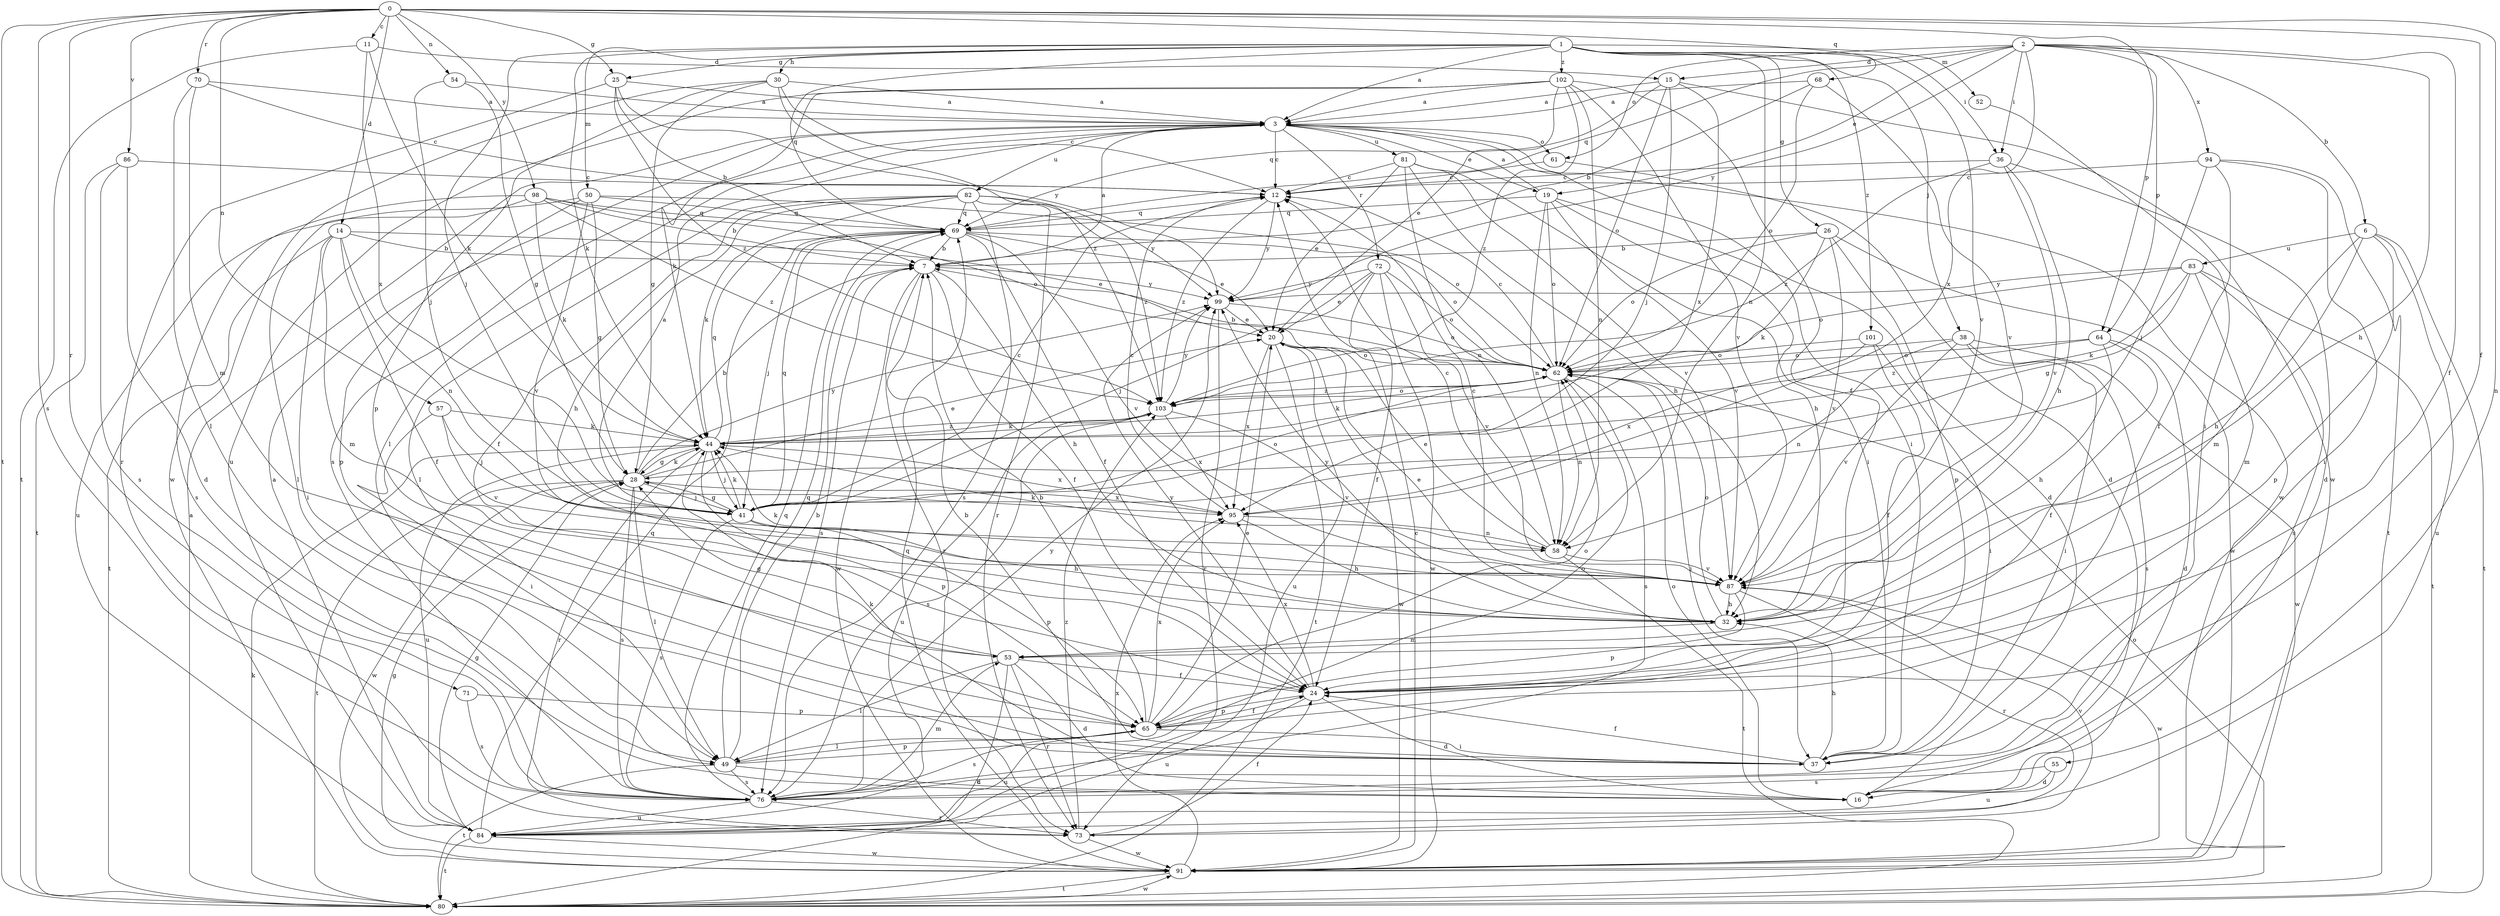 strict digraph  {
0;
1;
2;
3;
6;
7;
11;
12;
14;
15;
16;
19;
20;
24;
25;
26;
28;
30;
32;
36;
37;
38;
41;
44;
49;
50;
52;
53;
54;
55;
57;
58;
61;
62;
64;
65;
68;
69;
70;
71;
72;
73;
76;
80;
81;
82;
83;
84;
86;
87;
91;
94;
95;
98;
99;
101;
102;
103;
0 -> 11  [label=c];
0 -> 14  [label=d];
0 -> 24  [label=f];
0 -> 25  [label=g];
0 -> 54  [label=n];
0 -> 55  [label=n];
0 -> 57  [label=n];
0 -> 64  [label=p];
0 -> 68  [label=q];
0 -> 70  [label=r];
0 -> 71  [label=r];
0 -> 76  [label=s];
0 -> 80  [label=t];
0 -> 86  [label=v];
0 -> 98  [label=y];
1 -> 3  [label=a];
1 -> 25  [label=g];
1 -> 26  [label=g];
1 -> 30  [label=h];
1 -> 36  [label=i];
1 -> 38  [label=j];
1 -> 41  [label=j];
1 -> 44  [label=k];
1 -> 50  [label=m];
1 -> 52  [label=m];
1 -> 58  [label=n];
1 -> 69  [label=q];
1 -> 87  [label=v];
1 -> 101  [label=z];
1 -> 102  [label=z];
2 -> 6  [label=b];
2 -> 15  [label=d];
2 -> 19  [label=e];
2 -> 24  [label=f];
2 -> 32  [label=h];
2 -> 36  [label=i];
2 -> 61  [label=o];
2 -> 64  [label=p];
2 -> 69  [label=q];
2 -> 94  [label=x];
2 -> 95  [label=x];
2 -> 99  [label=y];
3 -> 12  [label=c];
3 -> 19  [label=e];
3 -> 37  [label=i];
3 -> 49  [label=l];
3 -> 61  [label=o];
3 -> 72  [label=r];
3 -> 76  [label=s];
3 -> 81  [label=u];
3 -> 82  [label=u];
3 -> 91  [label=w];
6 -> 32  [label=h];
6 -> 53  [label=m];
6 -> 65  [label=p];
6 -> 80  [label=t];
6 -> 83  [label=u];
6 -> 84  [label=u];
7 -> 3  [label=a];
7 -> 24  [label=f];
7 -> 32  [label=h];
7 -> 73  [label=r];
7 -> 76  [label=s];
7 -> 91  [label=w];
7 -> 99  [label=y];
11 -> 15  [label=d];
11 -> 44  [label=k];
11 -> 80  [label=t];
11 -> 95  [label=x];
12 -> 69  [label=q];
12 -> 99  [label=y];
12 -> 103  [label=z];
14 -> 7  [label=b];
14 -> 20  [label=e];
14 -> 24  [label=f];
14 -> 37  [label=i];
14 -> 53  [label=m];
14 -> 58  [label=n];
14 -> 80  [label=t];
15 -> 3  [label=a];
15 -> 41  [label=j];
15 -> 62  [label=o];
15 -> 69  [label=q];
15 -> 91  [label=w];
15 -> 95  [label=x];
16 -> 62  [label=o];
19 -> 3  [label=a];
19 -> 16  [label=d];
19 -> 32  [label=h];
19 -> 58  [label=n];
19 -> 62  [label=o];
19 -> 69  [label=q];
19 -> 87  [label=v];
20 -> 62  [label=o];
20 -> 80  [label=t];
20 -> 84  [label=u];
20 -> 91  [label=w];
20 -> 95  [label=x];
24 -> 16  [label=d];
24 -> 65  [label=p];
24 -> 84  [label=u];
24 -> 95  [label=x];
24 -> 99  [label=y];
25 -> 3  [label=a];
25 -> 7  [label=b];
25 -> 73  [label=r];
25 -> 99  [label=y];
25 -> 103  [label=z];
26 -> 7  [label=b];
26 -> 44  [label=k];
26 -> 62  [label=o];
26 -> 65  [label=p];
26 -> 87  [label=v];
26 -> 91  [label=w];
28 -> 7  [label=b];
28 -> 20  [label=e];
28 -> 41  [label=j];
28 -> 44  [label=k];
28 -> 49  [label=l];
28 -> 76  [label=s];
28 -> 80  [label=t];
28 -> 91  [label=w];
28 -> 95  [label=x];
28 -> 99  [label=y];
30 -> 3  [label=a];
30 -> 12  [label=c];
30 -> 28  [label=g];
30 -> 65  [label=p];
30 -> 91  [label=w];
30 -> 103  [label=z];
32 -> 20  [label=e];
32 -> 53  [label=m];
32 -> 62  [label=o];
32 -> 99  [label=y];
36 -> 12  [label=c];
36 -> 16  [label=d];
36 -> 32  [label=h];
36 -> 87  [label=v];
36 -> 103  [label=z];
37 -> 7  [label=b];
37 -> 24  [label=f];
37 -> 32  [label=h];
37 -> 44  [label=k];
38 -> 37  [label=i];
38 -> 58  [label=n];
38 -> 62  [label=o];
38 -> 76  [label=s];
38 -> 87  [label=v];
38 -> 91  [label=w];
41 -> 3  [label=a];
41 -> 12  [label=c];
41 -> 28  [label=g];
41 -> 32  [label=h];
41 -> 44  [label=k];
41 -> 62  [label=o];
41 -> 65  [label=p];
41 -> 69  [label=q];
41 -> 76  [label=s];
44 -> 28  [label=g];
44 -> 41  [label=j];
44 -> 65  [label=p];
44 -> 69  [label=q];
44 -> 73  [label=r];
44 -> 84  [label=u];
44 -> 95  [label=x];
44 -> 103  [label=z];
49 -> 7  [label=b];
49 -> 16  [label=d];
49 -> 62  [label=o];
49 -> 65  [label=p];
49 -> 69  [label=q];
49 -> 76  [label=s];
49 -> 80  [label=t];
50 -> 28  [label=g];
50 -> 62  [label=o];
50 -> 65  [label=p];
50 -> 69  [label=q];
50 -> 84  [label=u];
50 -> 87  [label=v];
52 -> 37  [label=i];
53 -> 16  [label=d];
53 -> 24  [label=f];
53 -> 28  [label=g];
53 -> 49  [label=l];
53 -> 73  [label=r];
53 -> 80  [label=t];
54 -> 3  [label=a];
54 -> 28  [label=g];
54 -> 41  [label=j];
55 -> 16  [label=d];
55 -> 76  [label=s];
55 -> 84  [label=u];
57 -> 37  [label=i];
57 -> 41  [label=j];
57 -> 44  [label=k];
57 -> 87  [label=v];
58 -> 12  [label=c];
58 -> 20  [label=e];
58 -> 44  [label=k];
58 -> 80  [label=t];
58 -> 87  [label=v];
61 -> 12  [label=c];
61 -> 16  [label=d];
62 -> 7  [label=b];
62 -> 12  [label=c];
62 -> 37  [label=i];
62 -> 44  [label=k];
62 -> 58  [label=n];
62 -> 76  [label=s];
62 -> 103  [label=z];
64 -> 16  [label=d];
64 -> 24  [label=f];
64 -> 32  [label=h];
64 -> 62  [label=o];
64 -> 103  [label=z];
65 -> 7  [label=b];
65 -> 20  [label=e];
65 -> 24  [label=f];
65 -> 37  [label=i];
65 -> 49  [label=l];
65 -> 62  [label=o];
65 -> 76  [label=s];
65 -> 84  [label=u];
65 -> 95  [label=x];
68 -> 3  [label=a];
68 -> 7  [label=b];
68 -> 62  [label=o];
68 -> 87  [label=v];
69 -> 7  [label=b];
69 -> 20  [label=e];
69 -> 24  [label=f];
69 -> 41  [label=j];
69 -> 62  [label=o];
69 -> 87  [label=v];
70 -> 3  [label=a];
70 -> 12  [label=c];
70 -> 49  [label=l];
70 -> 53  [label=m];
71 -> 65  [label=p];
71 -> 76  [label=s];
72 -> 20  [label=e];
72 -> 24  [label=f];
72 -> 41  [label=j];
72 -> 62  [label=o];
72 -> 87  [label=v];
72 -> 91  [label=w];
72 -> 99  [label=y];
73 -> 24  [label=f];
73 -> 87  [label=v];
73 -> 91  [label=w];
73 -> 103  [label=z];
76 -> 53  [label=m];
76 -> 69  [label=q];
76 -> 73  [label=r];
76 -> 84  [label=u];
76 -> 99  [label=y];
80 -> 3  [label=a];
80 -> 44  [label=k];
80 -> 62  [label=o];
80 -> 91  [label=w];
81 -> 12  [label=c];
81 -> 20  [label=e];
81 -> 32  [label=h];
81 -> 37  [label=i];
81 -> 58  [label=n];
81 -> 87  [label=v];
82 -> 24  [label=f];
82 -> 32  [label=h];
82 -> 44  [label=k];
82 -> 49  [label=l];
82 -> 69  [label=q];
82 -> 73  [label=r];
82 -> 76  [label=s];
82 -> 99  [label=y];
82 -> 103  [label=z];
83 -> 28  [label=g];
83 -> 44  [label=k];
83 -> 53  [label=m];
83 -> 62  [label=o];
83 -> 76  [label=s];
83 -> 80  [label=t];
83 -> 99  [label=y];
84 -> 3  [label=a];
84 -> 28  [label=g];
84 -> 69  [label=q];
84 -> 80  [label=t];
84 -> 91  [label=w];
86 -> 12  [label=c];
86 -> 16  [label=d];
86 -> 76  [label=s];
86 -> 80  [label=t];
87 -> 12  [label=c];
87 -> 32  [label=h];
87 -> 44  [label=k];
87 -> 65  [label=p];
87 -> 73  [label=r];
87 -> 91  [label=w];
91 -> 12  [label=c];
91 -> 28  [label=g];
91 -> 69  [label=q];
91 -> 80  [label=t];
91 -> 95  [label=x];
94 -> 12  [label=c];
94 -> 24  [label=f];
94 -> 37  [label=i];
94 -> 41  [label=j];
94 -> 80  [label=t];
95 -> 12  [label=c];
95 -> 32  [label=h];
95 -> 58  [label=n];
98 -> 7  [label=b];
98 -> 44  [label=k];
98 -> 49  [label=l];
98 -> 62  [label=o];
98 -> 69  [label=q];
98 -> 76  [label=s];
98 -> 103  [label=z];
99 -> 20  [label=e];
99 -> 62  [label=o];
99 -> 73  [label=r];
101 -> 24  [label=f];
101 -> 37  [label=i];
101 -> 62  [label=o];
101 -> 95  [label=x];
102 -> 3  [label=a];
102 -> 20  [label=e];
102 -> 24  [label=f];
102 -> 44  [label=k];
102 -> 58  [label=n];
102 -> 84  [label=u];
102 -> 87  [label=v];
102 -> 103  [label=z];
103 -> 44  [label=k];
103 -> 62  [label=o];
103 -> 76  [label=s];
103 -> 84  [label=u];
103 -> 87  [label=v];
103 -> 95  [label=x];
103 -> 99  [label=y];
}
